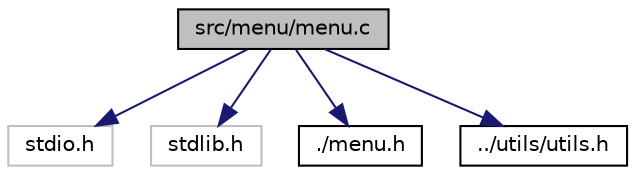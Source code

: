 digraph "src/menu/menu.c"
{
  edge [fontname="Helvetica",fontsize="10",labelfontname="Helvetica",labelfontsize="10"];
  node [fontname="Helvetica",fontsize="10",shape=record];
  Node0 [label="src/menu/menu.c",height=0.2,width=0.4,color="black", fillcolor="grey75", style="filled", fontcolor="black"];
  Node0 -> Node1 [color="midnightblue",fontsize="10",style="solid",fontname="Helvetica"];
  Node1 [label="stdio.h",height=0.2,width=0.4,color="grey75", fillcolor="white", style="filled"];
  Node0 -> Node2 [color="midnightblue",fontsize="10",style="solid",fontname="Helvetica"];
  Node2 [label="stdlib.h",height=0.2,width=0.4,color="grey75", fillcolor="white", style="filled"];
  Node0 -> Node3 [color="midnightblue",fontsize="10",style="solid",fontname="Helvetica"];
  Node3 [label="./menu.h",height=0.2,width=0.4,color="black", fillcolor="white", style="filled",URL="$menu_8h.html",tooltip="All prototypes of menu.c. "];
  Node0 -> Node4 [color="midnightblue",fontsize="10",style="solid",fontname="Helvetica"];
  Node4 [label="../utils/utils.h",height=0.2,width=0.4,color="black", fillcolor="white", style="filled",URL="$utils_8h.html",tooltip="prototypes of utils.c "];
}
